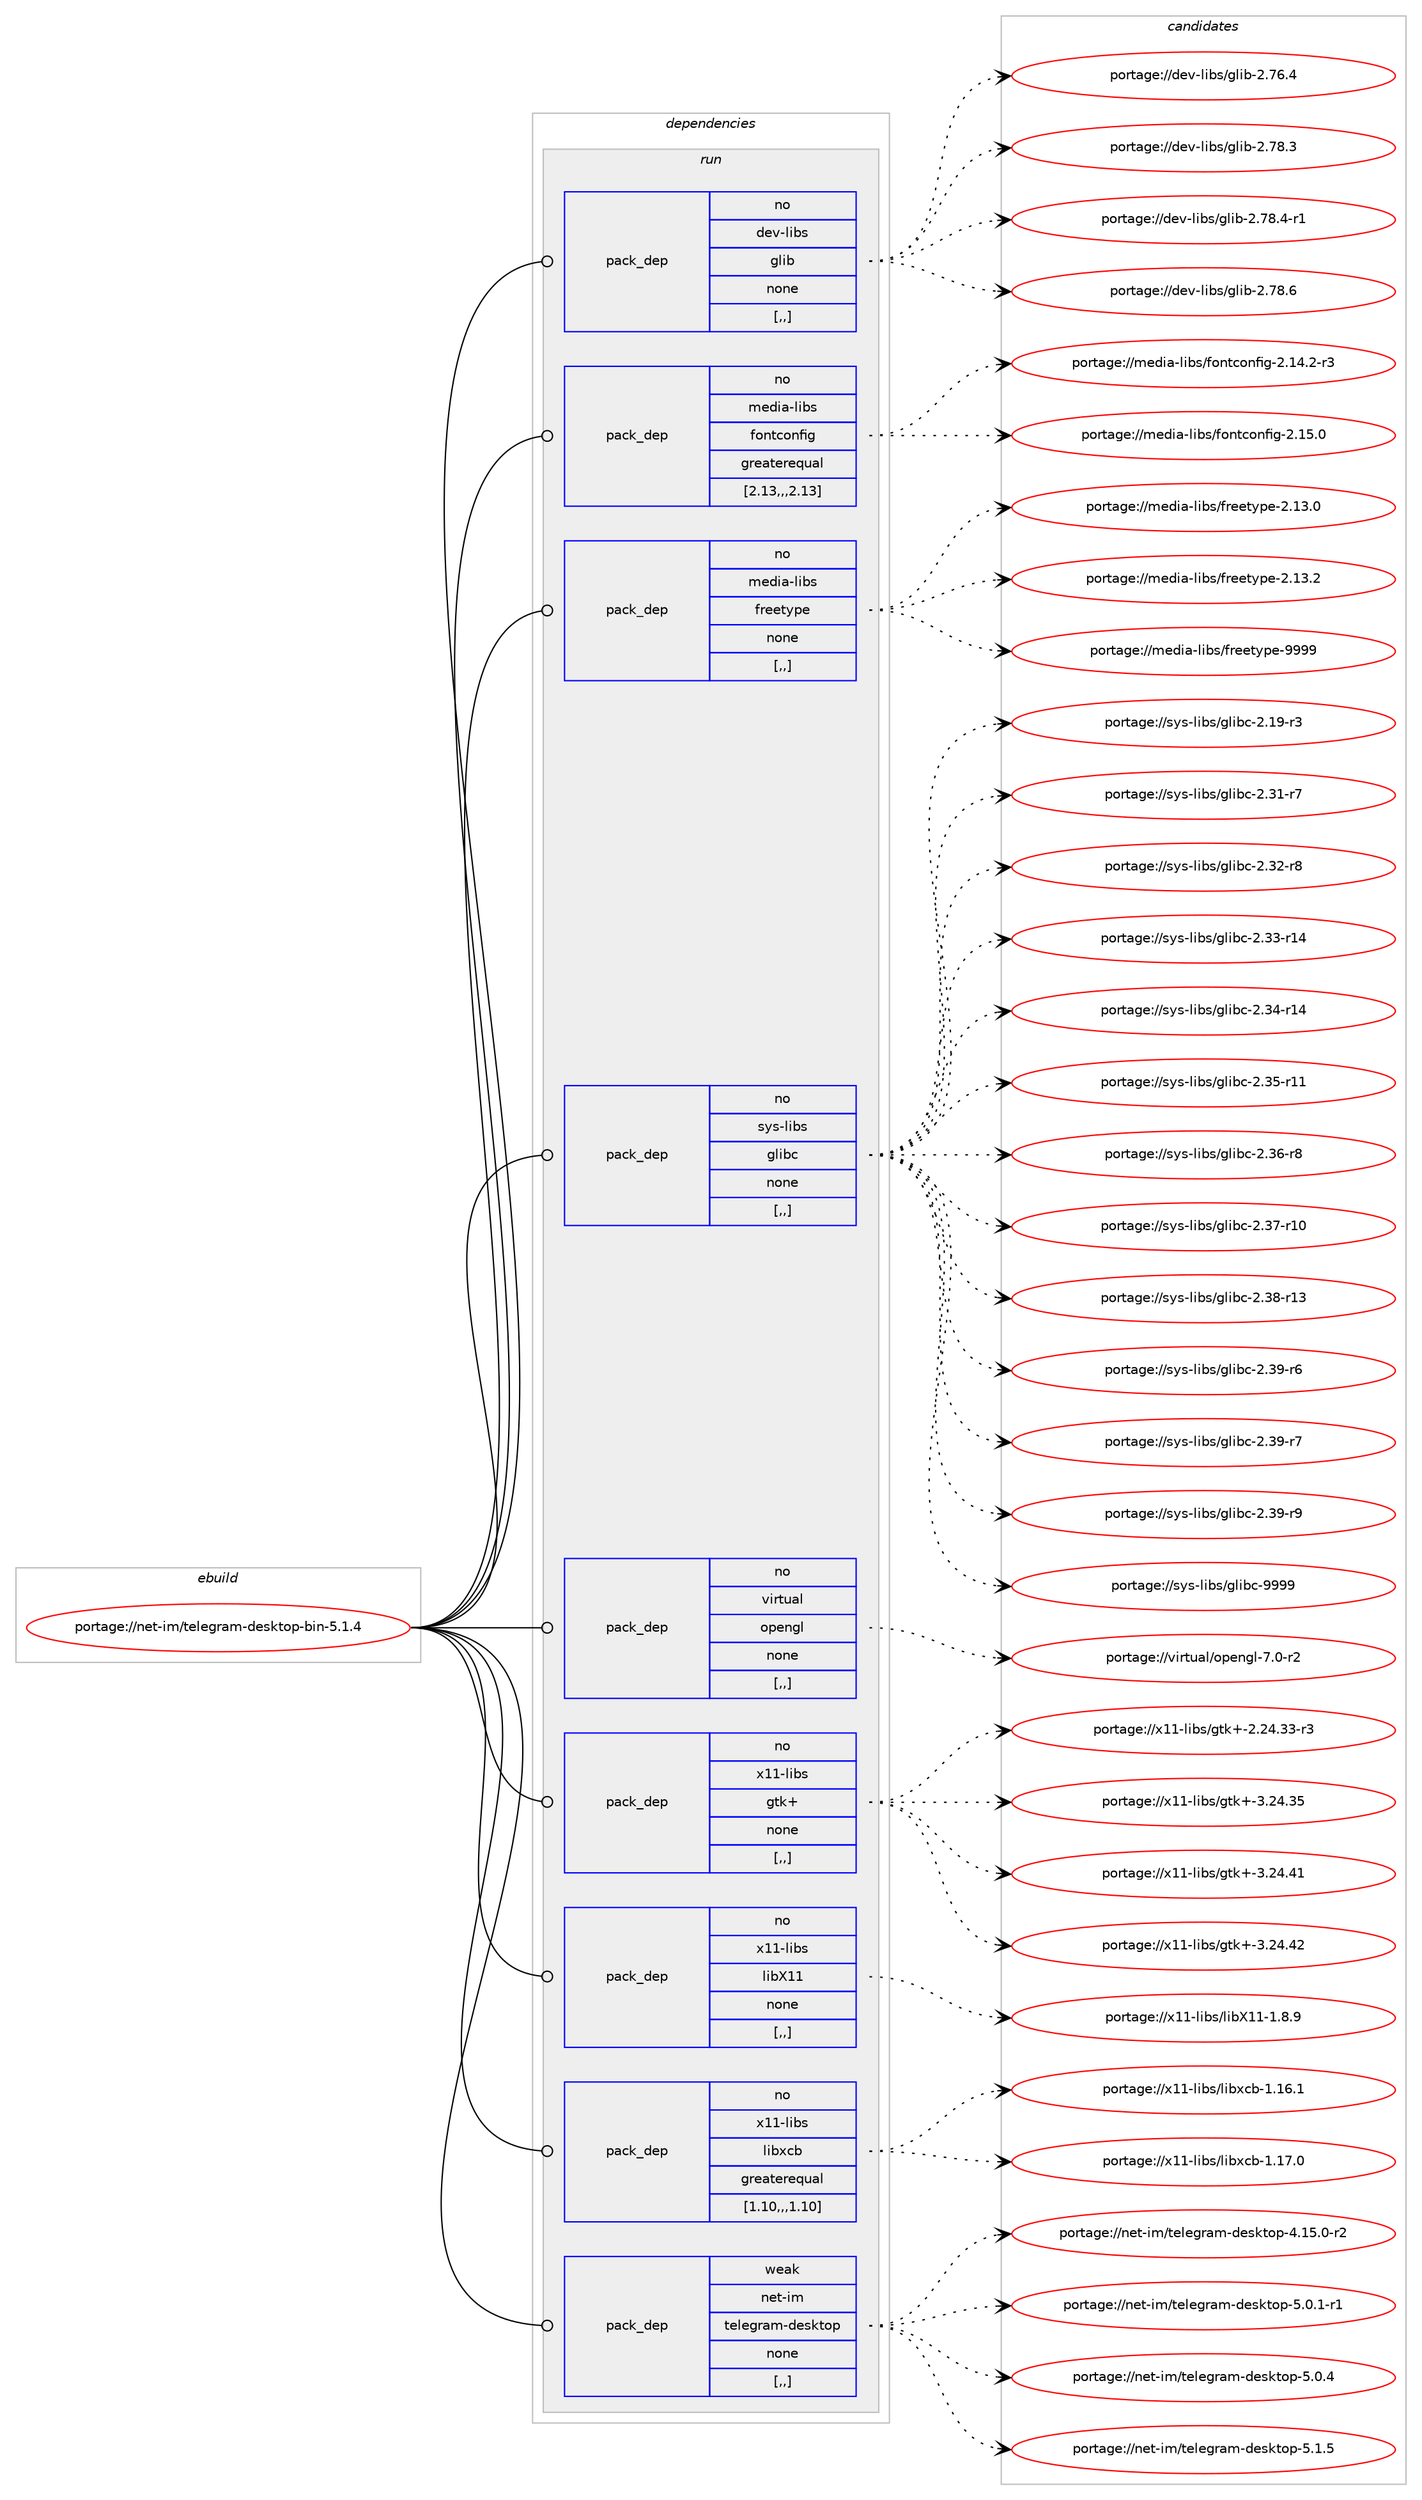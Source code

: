 digraph prolog {

# *************
# Graph options
# *************

newrank=true;
concentrate=true;
compound=true;
graph [rankdir=LR,fontname=Helvetica,fontsize=10,ranksep=1.5];#, ranksep=2.5, nodesep=0.2];
edge  [arrowhead=vee];
node  [fontname=Helvetica,fontsize=10];

# **********
# The ebuild
# **********

subgraph cluster_leftcol {
color=gray;
rank=same;
label=<<i>ebuild</i>>;
id [label="portage://net-im/telegram-desktop-bin-5.1.4", color=red, width=4, href="../net-im/telegram-desktop-bin-5.1.4.svg"];
}

# ****************
# The dependencies
# ****************

subgraph cluster_midcol {
color=gray;
label=<<i>dependencies</i>>;
subgraph cluster_compile {
fillcolor="#eeeeee";
style=filled;
label=<<i>compile</i>>;
}
subgraph cluster_compileandrun {
fillcolor="#eeeeee";
style=filled;
label=<<i>compile and run</i>>;
}
subgraph cluster_run {
fillcolor="#eeeeee";
style=filled;
label=<<i>run</i>>;
subgraph pack253518 {
dependency345846 [label=<<TABLE BORDER="0" CELLBORDER="1" CELLSPACING="0" CELLPADDING="4" WIDTH="220"><TR><TD ROWSPAN="6" CELLPADDING="30">pack_dep</TD></TR><TR><TD WIDTH="110">no</TD></TR><TR><TD>dev-libs</TD></TR><TR><TD>glib</TD></TR><TR><TD>none</TD></TR><TR><TD>[,,]</TD></TR></TABLE>>, shape=none, color=blue];
}
id:e -> dependency345846:w [weight=20,style="solid",arrowhead="odot"];
subgraph pack253519 {
dependency345847 [label=<<TABLE BORDER="0" CELLBORDER="1" CELLSPACING="0" CELLPADDING="4" WIDTH="220"><TR><TD ROWSPAN="6" CELLPADDING="30">pack_dep</TD></TR><TR><TD WIDTH="110">no</TD></TR><TR><TD>media-libs</TD></TR><TR><TD>fontconfig</TD></TR><TR><TD>greaterequal</TD></TR><TR><TD>[2.13,,,2.13]</TD></TR></TABLE>>, shape=none, color=blue];
}
id:e -> dependency345847:w [weight=20,style="solid",arrowhead="odot"];
subgraph pack253520 {
dependency345848 [label=<<TABLE BORDER="0" CELLBORDER="1" CELLSPACING="0" CELLPADDING="4" WIDTH="220"><TR><TD ROWSPAN="6" CELLPADDING="30">pack_dep</TD></TR><TR><TD WIDTH="110">no</TD></TR><TR><TD>media-libs</TD></TR><TR><TD>freetype</TD></TR><TR><TD>none</TD></TR><TR><TD>[,,]</TD></TR></TABLE>>, shape=none, color=blue];
}
id:e -> dependency345848:w [weight=20,style="solid",arrowhead="odot"];
subgraph pack253521 {
dependency345849 [label=<<TABLE BORDER="0" CELLBORDER="1" CELLSPACING="0" CELLPADDING="4" WIDTH="220"><TR><TD ROWSPAN="6" CELLPADDING="30">pack_dep</TD></TR><TR><TD WIDTH="110">no</TD></TR><TR><TD>sys-libs</TD></TR><TR><TD>glibc</TD></TR><TR><TD>none</TD></TR><TR><TD>[,,]</TD></TR></TABLE>>, shape=none, color=blue];
}
id:e -> dependency345849:w [weight=20,style="solid",arrowhead="odot"];
subgraph pack253522 {
dependency345850 [label=<<TABLE BORDER="0" CELLBORDER="1" CELLSPACING="0" CELLPADDING="4" WIDTH="220"><TR><TD ROWSPAN="6" CELLPADDING="30">pack_dep</TD></TR><TR><TD WIDTH="110">no</TD></TR><TR><TD>virtual</TD></TR><TR><TD>opengl</TD></TR><TR><TD>none</TD></TR><TR><TD>[,,]</TD></TR></TABLE>>, shape=none, color=blue];
}
id:e -> dependency345850:w [weight=20,style="solid",arrowhead="odot"];
subgraph pack253523 {
dependency345851 [label=<<TABLE BORDER="0" CELLBORDER="1" CELLSPACING="0" CELLPADDING="4" WIDTH="220"><TR><TD ROWSPAN="6" CELLPADDING="30">pack_dep</TD></TR><TR><TD WIDTH="110">no</TD></TR><TR><TD>x11-libs</TD></TR><TR><TD>gtk+</TD></TR><TR><TD>none</TD></TR><TR><TD>[,,]</TD></TR></TABLE>>, shape=none, color=blue];
}
id:e -> dependency345851:w [weight=20,style="solid",arrowhead="odot"];
subgraph pack253524 {
dependency345852 [label=<<TABLE BORDER="0" CELLBORDER="1" CELLSPACING="0" CELLPADDING="4" WIDTH="220"><TR><TD ROWSPAN="6" CELLPADDING="30">pack_dep</TD></TR><TR><TD WIDTH="110">no</TD></TR><TR><TD>x11-libs</TD></TR><TR><TD>libX11</TD></TR><TR><TD>none</TD></TR><TR><TD>[,,]</TD></TR></TABLE>>, shape=none, color=blue];
}
id:e -> dependency345852:w [weight=20,style="solid",arrowhead="odot"];
subgraph pack253525 {
dependency345853 [label=<<TABLE BORDER="0" CELLBORDER="1" CELLSPACING="0" CELLPADDING="4" WIDTH="220"><TR><TD ROWSPAN="6" CELLPADDING="30">pack_dep</TD></TR><TR><TD WIDTH="110">no</TD></TR><TR><TD>x11-libs</TD></TR><TR><TD>libxcb</TD></TR><TR><TD>greaterequal</TD></TR><TR><TD>[1.10,,,1.10]</TD></TR></TABLE>>, shape=none, color=blue];
}
id:e -> dependency345853:w [weight=20,style="solid",arrowhead="odot"];
subgraph pack253526 {
dependency345854 [label=<<TABLE BORDER="0" CELLBORDER="1" CELLSPACING="0" CELLPADDING="4" WIDTH="220"><TR><TD ROWSPAN="6" CELLPADDING="30">pack_dep</TD></TR><TR><TD WIDTH="110">weak</TD></TR><TR><TD>net-im</TD></TR><TR><TD>telegram-desktop</TD></TR><TR><TD>none</TD></TR><TR><TD>[,,]</TD></TR></TABLE>>, shape=none, color=blue];
}
id:e -> dependency345854:w [weight=20,style="solid",arrowhead="odot"];
}
}

# **************
# The candidates
# **************

subgraph cluster_choices {
rank=same;
color=gray;
label=<<i>candidates</i>>;

subgraph choice253518 {
color=black;
nodesep=1;
choice1001011184510810598115471031081059845504655544652 [label="portage://dev-libs/glib-2.76.4", color=red, width=4,href="../dev-libs/glib-2.76.4.svg"];
choice1001011184510810598115471031081059845504655564651 [label="portage://dev-libs/glib-2.78.3", color=red, width=4,href="../dev-libs/glib-2.78.3.svg"];
choice10010111845108105981154710310810598455046555646524511449 [label="portage://dev-libs/glib-2.78.4-r1", color=red, width=4,href="../dev-libs/glib-2.78.4-r1.svg"];
choice1001011184510810598115471031081059845504655564654 [label="portage://dev-libs/glib-2.78.6", color=red, width=4,href="../dev-libs/glib-2.78.6.svg"];
dependency345846:e -> choice1001011184510810598115471031081059845504655544652:w [style=dotted,weight="100"];
dependency345846:e -> choice1001011184510810598115471031081059845504655564651:w [style=dotted,weight="100"];
dependency345846:e -> choice10010111845108105981154710310810598455046555646524511449:w [style=dotted,weight="100"];
dependency345846:e -> choice1001011184510810598115471031081059845504655564654:w [style=dotted,weight="100"];
}
subgraph choice253519 {
color=black;
nodesep=1;
choice1091011001059745108105981154710211111011699111110102105103455046495246504511451 [label="portage://media-libs/fontconfig-2.14.2-r3", color=red, width=4,href="../media-libs/fontconfig-2.14.2-r3.svg"];
choice109101100105974510810598115471021111101169911111010210510345504649534648 [label="portage://media-libs/fontconfig-2.15.0", color=red, width=4,href="../media-libs/fontconfig-2.15.0.svg"];
dependency345847:e -> choice1091011001059745108105981154710211111011699111110102105103455046495246504511451:w [style=dotted,weight="100"];
dependency345847:e -> choice109101100105974510810598115471021111101169911111010210510345504649534648:w [style=dotted,weight="100"];
}
subgraph choice253520 {
color=black;
nodesep=1;
choice1091011001059745108105981154710211410110111612111210145504649514648 [label="portage://media-libs/freetype-2.13.0", color=red, width=4,href="../media-libs/freetype-2.13.0.svg"];
choice1091011001059745108105981154710211410110111612111210145504649514650 [label="portage://media-libs/freetype-2.13.2", color=red, width=4,href="../media-libs/freetype-2.13.2.svg"];
choice109101100105974510810598115471021141011011161211121014557575757 [label="portage://media-libs/freetype-9999", color=red, width=4,href="../media-libs/freetype-9999.svg"];
dependency345848:e -> choice1091011001059745108105981154710211410110111612111210145504649514648:w [style=dotted,weight="100"];
dependency345848:e -> choice1091011001059745108105981154710211410110111612111210145504649514650:w [style=dotted,weight="100"];
dependency345848:e -> choice109101100105974510810598115471021141011011161211121014557575757:w [style=dotted,weight="100"];
}
subgraph choice253521 {
color=black;
nodesep=1;
choice115121115451081059811547103108105989945504649574511451 [label="portage://sys-libs/glibc-2.19-r3", color=red, width=4,href="../sys-libs/glibc-2.19-r3.svg"];
choice115121115451081059811547103108105989945504651494511455 [label="portage://sys-libs/glibc-2.31-r7", color=red, width=4,href="../sys-libs/glibc-2.31-r7.svg"];
choice115121115451081059811547103108105989945504651504511456 [label="portage://sys-libs/glibc-2.32-r8", color=red, width=4,href="../sys-libs/glibc-2.32-r8.svg"];
choice11512111545108105981154710310810598994550465151451144952 [label="portage://sys-libs/glibc-2.33-r14", color=red, width=4,href="../sys-libs/glibc-2.33-r14.svg"];
choice11512111545108105981154710310810598994550465152451144952 [label="portage://sys-libs/glibc-2.34-r14", color=red, width=4,href="../sys-libs/glibc-2.34-r14.svg"];
choice11512111545108105981154710310810598994550465153451144949 [label="portage://sys-libs/glibc-2.35-r11", color=red, width=4,href="../sys-libs/glibc-2.35-r11.svg"];
choice115121115451081059811547103108105989945504651544511456 [label="portage://sys-libs/glibc-2.36-r8", color=red, width=4,href="../sys-libs/glibc-2.36-r8.svg"];
choice11512111545108105981154710310810598994550465155451144948 [label="portage://sys-libs/glibc-2.37-r10", color=red, width=4,href="../sys-libs/glibc-2.37-r10.svg"];
choice11512111545108105981154710310810598994550465156451144951 [label="portage://sys-libs/glibc-2.38-r13", color=red, width=4,href="../sys-libs/glibc-2.38-r13.svg"];
choice115121115451081059811547103108105989945504651574511454 [label="portage://sys-libs/glibc-2.39-r6", color=red, width=4,href="../sys-libs/glibc-2.39-r6.svg"];
choice115121115451081059811547103108105989945504651574511455 [label="portage://sys-libs/glibc-2.39-r7", color=red, width=4,href="../sys-libs/glibc-2.39-r7.svg"];
choice115121115451081059811547103108105989945504651574511457 [label="portage://sys-libs/glibc-2.39-r9", color=red, width=4,href="../sys-libs/glibc-2.39-r9.svg"];
choice11512111545108105981154710310810598994557575757 [label="portage://sys-libs/glibc-9999", color=red, width=4,href="../sys-libs/glibc-9999.svg"];
dependency345849:e -> choice115121115451081059811547103108105989945504649574511451:w [style=dotted,weight="100"];
dependency345849:e -> choice115121115451081059811547103108105989945504651494511455:w [style=dotted,weight="100"];
dependency345849:e -> choice115121115451081059811547103108105989945504651504511456:w [style=dotted,weight="100"];
dependency345849:e -> choice11512111545108105981154710310810598994550465151451144952:w [style=dotted,weight="100"];
dependency345849:e -> choice11512111545108105981154710310810598994550465152451144952:w [style=dotted,weight="100"];
dependency345849:e -> choice11512111545108105981154710310810598994550465153451144949:w [style=dotted,weight="100"];
dependency345849:e -> choice115121115451081059811547103108105989945504651544511456:w [style=dotted,weight="100"];
dependency345849:e -> choice11512111545108105981154710310810598994550465155451144948:w [style=dotted,weight="100"];
dependency345849:e -> choice11512111545108105981154710310810598994550465156451144951:w [style=dotted,weight="100"];
dependency345849:e -> choice115121115451081059811547103108105989945504651574511454:w [style=dotted,weight="100"];
dependency345849:e -> choice115121115451081059811547103108105989945504651574511455:w [style=dotted,weight="100"];
dependency345849:e -> choice115121115451081059811547103108105989945504651574511457:w [style=dotted,weight="100"];
dependency345849:e -> choice11512111545108105981154710310810598994557575757:w [style=dotted,weight="100"];
}
subgraph choice253522 {
color=black;
nodesep=1;
choice1181051141161179710847111112101110103108455546484511450 [label="portage://virtual/opengl-7.0-r2", color=red, width=4,href="../virtual/opengl-7.0-r2.svg"];
dependency345850:e -> choice1181051141161179710847111112101110103108455546484511450:w [style=dotted,weight="100"];
}
subgraph choice253523 {
color=black;
nodesep=1;
choice12049494510810598115471031161074345504650524651514511451 [label="portage://x11-libs/gtk+-2.24.33-r3", color=red, width=4,href="../x11-libs/gtk+-2.24.33-r3.svg"];
choice1204949451081059811547103116107434551465052465153 [label="portage://x11-libs/gtk+-3.24.35", color=red, width=4,href="../x11-libs/gtk+-3.24.35.svg"];
choice1204949451081059811547103116107434551465052465249 [label="portage://x11-libs/gtk+-3.24.41", color=red, width=4,href="../x11-libs/gtk+-3.24.41.svg"];
choice1204949451081059811547103116107434551465052465250 [label="portage://x11-libs/gtk+-3.24.42", color=red, width=4,href="../x11-libs/gtk+-3.24.42.svg"];
dependency345851:e -> choice12049494510810598115471031161074345504650524651514511451:w [style=dotted,weight="100"];
dependency345851:e -> choice1204949451081059811547103116107434551465052465153:w [style=dotted,weight="100"];
dependency345851:e -> choice1204949451081059811547103116107434551465052465249:w [style=dotted,weight="100"];
dependency345851:e -> choice1204949451081059811547103116107434551465052465250:w [style=dotted,weight="100"];
}
subgraph choice253524 {
color=black;
nodesep=1;
choice120494945108105981154710810598884949454946564657 [label="portage://x11-libs/libX11-1.8.9", color=red, width=4,href="../x11-libs/libX11-1.8.9.svg"];
dependency345852:e -> choice120494945108105981154710810598884949454946564657:w [style=dotted,weight="100"];
}
subgraph choice253525 {
color=black;
nodesep=1;
choice120494945108105981154710810598120999845494649544649 [label="portage://x11-libs/libxcb-1.16.1", color=red, width=4,href="../x11-libs/libxcb-1.16.1.svg"];
choice120494945108105981154710810598120999845494649554648 [label="portage://x11-libs/libxcb-1.17.0", color=red, width=4,href="../x11-libs/libxcb-1.17.0.svg"];
dependency345853:e -> choice120494945108105981154710810598120999845494649544649:w [style=dotted,weight="100"];
dependency345853:e -> choice120494945108105981154710810598120999845494649554648:w [style=dotted,weight="100"];
}
subgraph choice253526 {
color=black;
nodesep=1;
choice11010111645105109471161011081011031149710945100101115107116111112455246495346484511450 [label="portage://net-im/telegram-desktop-4.15.0-r2", color=red, width=4,href="../net-im/telegram-desktop-4.15.0-r2.svg"];
choice110101116451051094711610110810110311497109451001011151071161111124553464846494511449 [label="portage://net-im/telegram-desktop-5.0.1-r1", color=red, width=4,href="../net-im/telegram-desktop-5.0.1-r1.svg"];
choice11010111645105109471161011081011031149710945100101115107116111112455346484652 [label="portage://net-im/telegram-desktop-5.0.4", color=red, width=4,href="../net-im/telegram-desktop-5.0.4.svg"];
choice11010111645105109471161011081011031149710945100101115107116111112455346494653 [label="portage://net-im/telegram-desktop-5.1.5", color=red, width=4,href="../net-im/telegram-desktop-5.1.5.svg"];
dependency345854:e -> choice11010111645105109471161011081011031149710945100101115107116111112455246495346484511450:w [style=dotted,weight="100"];
dependency345854:e -> choice110101116451051094711610110810110311497109451001011151071161111124553464846494511449:w [style=dotted,weight="100"];
dependency345854:e -> choice11010111645105109471161011081011031149710945100101115107116111112455346484652:w [style=dotted,weight="100"];
dependency345854:e -> choice11010111645105109471161011081011031149710945100101115107116111112455346494653:w [style=dotted,weight="100"];
}
}

}
